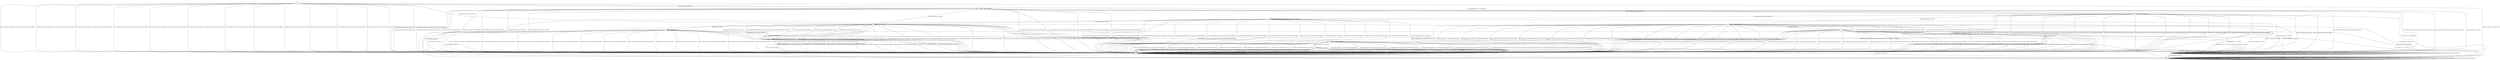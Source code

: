 digraph g {

	s0 [shape="circle" label="s0"];
	s1 [shape="circle" label="s1"];
	s2 [shape="circle" label="s2"];
	s3 [shape="circle" label="s3"];
	s4 [shape="circle" label="s4"];
	s5 [shape="circle" label="s5"];
	s6 [shape="circle" label="s6"];
	s7 [shape="circle" label="s7"];
	s8 [shape="circle" label="s8"];
	s9 [shape="circle" label="s9"];
	s10 [shape="circle" label="s10"];
	s11 [shape="circle" label="s11"];
	s12 [shape="circle" label="s12"];
	s13 [shape="circle" label="s13"];
	s14 [shape="circle" label="s14"];
	s0 -> s7 [label="HELLO_VERIFY_REQUEST / CLIENT_HELLO+"];
	s0 -> s2 [label="ECDH_SERVER_HELLO / CLIENT_HELLO"];
	s0 -> s1 [label="ECDH_SERVER_KEY_EXCHANGE / CLIENT_HELLO|Alert(FATAL,DECODE_ERROR)"];
	s0 -> s1 [label="RSA_SIGN_CERTIFICATE_REQUEST / CLIENT_HELLO|Alert(FATAL,DECODE_ERROR)"];
	s0 -> s1 [label="RSA_FIXED_ECDH_CERTIFICATE_REQUEST / CLIENT_HELLO|Alert(FATAL,DECODE_ERROR)"];
	s0 -> s1 [label="RSA_FIXED_DH_CERTIFICATE_REQUEST / CLIENT_HELLO|Alert(FATAL,DECODE_ERROR)"];
	s0 -> s1 [label="DSS_SIGN_CERTIFICATE_REQUEST / CLIENT_HELLO|Alert(FATAL,DECODE_ERROR)"];
	s0 -> s1 [label="DSS_FIXED_DH_CERTIFICATE_REQUEST / CLIENT_HELLO|Alert(FATAL,DECODE_ERROR)"];
	s0 -> s1 [label="ECDSA_SIGN_CERTIFICATE_REQUEST / CLIENT_HELLO|Alert(FATAL,DECODE_ERROR)"];
	s0 -> s1 [label="HELLO_REQUEST / CLIENT_HELLO|Alert(FATAL,DECODE_ERROR)"];
	s0 -> s1 [label="SERVER_HELLO_DONE / CLIENT_HELLO|Alert(FATAL,DECODE_ERROR)"];
	s0 -> s3 [label="CHANGE_CIPHER_SPEC / CLIENT_HELLO"];
	s0 -> s1 [label="FINISHED / CLIENT_HELLO|Alert(FATAL,DECODE_ERROR)"];
	s0 -> s4 [label="APPLICATION / CLIENT_HELLO"];
	s0 -> s1 [label="CERTIFICATE / CLIENT_HELLO|Alert(FATAL,DECODE_ERROR)"];
	s0 -> s1 [label="EMPTY_CERTIFICATE / CLIENT_HELLO|Alert(FATAL,DECODE_ERROR)"];
	s0 -> s1 [label="Alert(WARNING,CLOSE_NOTIFY) / CLIENT_HELLO"];
	s0 -> s1 [label="Alert(FATAL,UNEXPECTED_MESSAGE) / CLIENT_HELLO"];
	s1 -> s1 [label="HELLO_VERIFY_REQUEST / SOCKET_CLOSED"];
	s1 -> s1 [label="ECDH_SERVER_HELLO / SOCKET_CLOSED"];
	s1 -> s1 [label="ECDH_SERVER_KEY_EXCHANGE / SOCKET_CLOSED"];
	s1 -> s1 [label="RSA_SIGN_CERTIFICATE_REQUEST / SOCKET_CLOSED"];
	s1 -> s1 [label="RSA_FIXED_ECDH_CERTIFICATE_REQUEST / SOCKET_CLOSED"];
	s1 -> s1 [label="RSA_FIXED_DH_CERTIFICATE_REQUEST / SOCKET_CLOSED"];
	s1 -> s1 [label="DSS_SIGN_CERTIFICATE_REQUEST / SOCKET_CLOSED"];
	s1 -> s1 [label="DSS_FIXED_DH_CERTIFICATE_REQUEST / SOCKET_CLOSED"];
	s1 -> s1 [label="ECDSA_SIGN_CERTIFICATE_REQUEST / SOCKET_CLOSED"];
	s1 -> s1 [label="HELLO_REQUEST / SOCKET_CLOSED"];
	s1 -> s1 [label="SERVER_HELLO_DONE / SOCKET_CLOSED"];
	s1 -> s1 [label="CHANGE_CIPHER_SPEC / SOCKET_CLOSED"];
	s1 -> s1 [label="FINISHED / SOCKET_CLOSED"];
	s1 -> s1 [label="APPLICATION / SOCKET_CLOSED"];
	s1 -> s1 [label="CERTIFICATE / SOCKET_CLOSED"];
	s1 -> s1 [label="EMPTY_CERTIFICATE / SOCKET_CLOSED"];
	s1 -> s1 [label="Alert(WARNING,CLOSE_NOTIFY) / SOCKET_CLOSED"];
	s1 -> s1 [label="Alert(FATAL,UNEXPECTED_MESSAGE) / SOCKET_CLOSED"];
	s2 -> s1 [label="HELLO_VERIFY_REQUEST / Alert(FATAL,DECODE_ERROR)"];
	s2 -> s1 [label="ECDH_SERVER_HELLO / Alert(FATAL,DECODE_ERROR)"];
	s2 -> s1 [label="ECDH_SERVER_KEY_EXCHANGE / Alert(FATAL,DECODE_ERROR)"];
	s2 -> s1 [label="RSA_SIGN_CERTIFICATE_REQUEST / Alert(FATAL,DECODE_ERROR)"];
	s2 -> s1 [label="RSA_FIXED_ECDH_CERTIFICATE_REQUEST / Alert(FATAL,DECODE_ERROR)"];
	s2 -> s1 [label="RSA_FIXED_DH_CERTIFICATE_REQUEST / Alert(FATAL,DECODE_ERROR)"];
	s2 -> s1 [label="DSS_SIGN_CERTIFICATE_REQUEST / Alert(FATAL,DECODE_ERROR)"];
	s2 -> s1 [label="DSS_FIXED_DH_CERTIFICATE_REQUEST / Alert(FATAL,DECODE_ERROR)"];
	s2 -> s1 [label="ECDSA_SIGN_CERTIFICATE_REQUEST / Alert(FATAL,DECODE_ERROR)"];
	s2 -> s5 [label="HELLO_REQUEST / TIMEOUT"];
	s2 -> s1 [label="SERVER_HELLO_DONE / Alert(FATAL,DECODE_ERROR)"];
	s2 -> s3 [label="CHANGE_CIPHER_SPEC / TIMEOUT"];
	s2 -> s1 [label="FINISHED / Alert(FATAL,DECODE_ERROR)"];
	s2 -> s2 [label="APPLICATION / TIMEOUT"];
	s2 -> s6 [label="CERTIFICATE / TIMEOUT"];
	s2 -> s1 [label="EMPTY_CERTIFICATE / Alert(FATAL,DECODE_ERROR)"];
	s2 -> s1 [label="Alert(WARNING,CLOSE_NOTIFY) / TIMEOUT"];
	s2 -> s1 [label="Alert(FATAL,UNEXPECTED_MESSAGE) / TIMEOUT"];
	s3 -> s3 [label="HELLO_VERIFY_REQUEST / TIMEOUT"];
	s3 -> s3 [label="ECDH_SERVER_HELLO / TIMEOUT"];
	s3 -> s3 [label="ECDH_SERVER_KEY_EXCHANGE / TIMEOUT"];
	s3 -> s3 [label="RSA_SIGN_CERTIFICATE_REQUEST / TIMEOUT"];
	s3 -> s3 [label="RSA_FIXED_ECDH_CERTIFICATE_REQUEST / TIMEOUT"];
	s3 -> s3 [label="RSA_FIXED_DH_CERTIFICATE_REQUEST / TIMEOUT"];
	s3 -> s3 [label="DSS_SIGN_CERTIFICATE_REQUEST / TIMEOUT"];
	s3 -> s3 [label="DSS_FIXED_DH_CERTIFICATE_REQUEST / TIMEOUT"];
	s3 -> s3 [label="ECDSA_SIGN_CERTIFICATE_REQUEST / TIMEOUT"];
	s3 -> s5 [label="HELLO_REQUEST / TIMEOUT"];
	s3 -> s3 [label="SERVER_HELLO_DONE / TIMEOUT"];
	s3 -> s3 [label="CHANGE_CIPHER_SPEC / TIMEOUT"];
	s3 -> s3 [label="FINISHED / TIMEOUT"];
	s3 -> s3 [label="APPLICATION / TIMEOUT"];
	s3 -> s3 [label="CERTIFICATE / TIMEOUT"];
	s3 -> s3 [label="EMPTY_CERTIFICATE / TIMEOUT"];
	s3 -> s3 [label="Alert(WARNING,CLOSE_NOTIFY) / TIMEOUT"];
	s3 -> s3 [label="Alert(FATAL,UNEXPECTED_MESSAGE) / TIMEOUT"];
	s4 -> s7 [label="HELLO_VERIFY_REQUEST / CLIENT_HELLO"];
	s4 -> s2 [label="ECDH_SERVER_HELLO / TIMEOUT"];
	s4 -> s1 [label="ECDH_SERVER_KEY_EXCHANGE / Alert(FATAL,DECODE_ERROR)"];
	s4 -> s1 [label="RSA_SIGN_CERTIFICATE_REQUEST / Alert(FATAL,DECODE_ERROR)"];
	s4 -> s1 [label="RSA_FIXED_ECDH_CERTIFICATE_REQUEST / Alert(FATAL,DECODE_ERROR)"];
	s4 -> s1 [label="RSA_FIXED_DH_CERTIFICATE_REQUEST / Alert(FATAL,DECODE_ERROR)"];
	s4 -> s1 [label="DSS_SIGN_CERTIFICATE_REQUEST / Alert(FATAL,DECODE_ERROR)"];
	s4 -> s1 [label="DSS_FIXED_DH_CERTIFICATE_REQUEST / Alert(FATAL,DECODE_ERROR)"];
	s4 -> s1 [label="ECDSA_SIGN_CERTIFICATE_REQUEST / Alert(FATAL,DECODE_ERROR)"];
	s4 -> s1 [label="HELLO_REQUEST / Alert(FATAL,DECODE_ERROR)"];
	s4 -> s1 [label="SERVER_HELLO_DONE / Alert(FATAL,DECODE_ERROR)"];
	s4 -> s3 [label="CHANGE_CIPHER_SPEC / TIMEOUT"];
	s4 -> s1 [label="FINISHED / Alert(FATAL,DECODE_ERROR)"];
	s4 -> s4 [label="APPLICATION / TIMEOUT"];
	s4 -> s1 [label="CERTIFICATE / Alert(FATAL,DECODE_ERROR)"];
	s4 -> s1 [label="EMPTY_CERTIFICATE / Alert(FATAL,DECODE_ERROR)"];
	s4 -> s1 [label="Alert(WARNING,CLOSE_NOTIFY) / TIMEOUT"];
	s4 -> s1 [label="Alert(FATAL,UNEXPECTED_MESSAGE) / TIMEOUT"];
	s5 -> s5 [label="HELLO_VERIFY_REQUEST / DISABLED"];
	s5 -> s5 [label="ECDH_SERVER_HELLO / DISABLED"];
	s5 -> s5 [label="ECDH_SERVER_KEY_EXCHANGE / DISABLED"];
	s5 -> s5 [label="RSA_SIGN_CERTIFICATE_REQUEST / DISABLED"];
	s5 -> s5 [label="RSA_FIXED_ECDH_CERTIFICATE_REQUEST / DISABLED"];
	s5 -> s5 [label="RSA_FIXED_DH_CERTIFICATE_REQUEST / DISABLED"];
	s5 -> s5 [label="DSS_SIGN_CERTIFICATE_REQUEST / DISABLED"];
	s5 -> s5 [label="DSS_FIXED_DH_CERTIFICATE_REQUEST / DISABLED"];
	s5 -> s5 [label="ECDSA_SIGN_CERTIFICATE_REQUEST / DISABLED"];
	s5 -> s5 [label="HELLO_REQUEST / DISABLED"];
	s5 -> s5 [label="SERVER_HELLO_DONE / DISABLED"];
	s5 -> s5 [label="CHANGE_CIPHER_SPEC / DISABLED"];
	s5 -> s5 [label="FINISHED / DISABLED"];
	s5 -> s5 [label="APPLICATION / DISABLED"];
	s5 -> s5 [label="CERTIFICATE / DISABLED"];
	s5 -> s5 [label="EMPTY_CERTIFICATE / DISABLED"];
	s5 -> s5 [label="Alert(WARNING,CLOSE_NOTIFY) / DISABLED"];
	s5 -> s5 [label="Alert(FATAL,UNEXPECTED_MESSAGE) / DISABLED"];
	s6 -> s1 [label="HELLO_VERIFY_REQUEST / Alert(FATAL,UNEXPECTED_MESSAGE)"];
	s6 -> s1 [label="ECDH_SERVER_HELLO / Alert(FATAL,UNEXPECTED_MESSAGE)"];
	s6 -> s10 [label="ECDH_SERVER_KEY_EXCHANGE / TIMEOUT"];
	s6 -> s1 [label="RSA_SIGN_CERTIFICATE_REQUEST / Alert(FATAL,UNEXPECTED_MESSAGE)"];
	s6 -> s1 [label="RSA_FIXED_ECDH_CERTIFICATE_REQUEST / Alert(FATAL,UNEXPECTED_MESSAGE)"];
	s6 -> s1 [label="RSA_FIXED_DH_CERTIFICATE_REQUEST / Alert(FATAL,UNEXPECTED_MESSAGE)"];
	s6 -> s1 [label="DSS_SIGN_CERTIFICATE_REQUEST / Alert(FATAL,UNEXPECTED_MESSAGE)"];
	s6 -> s1 [label="DSS_FIXED_DH_CERTIFICATE_REQUEST / Alert(FATAL,UNEXPECTED_MESSAGE)"];
	s6 -> s1 [label="ECDSA_SIGN_CERTIFICATE_REQUEST / Alert(FATAL,UNEXPECTED_MESSAGE)"];
	s6 -> s5 [label="HELLO_REQUEST / TIMEOUT"];
	s6 -> s1 [label="SERVER_HELLO_DONE / Alert(FATAL,UNEXPECTED_MESSAGE)"];
	s6 -> s3 [label="CHANGE_CIPHER_SPEC / TIMEOUT"];
	s6 -> s1 [label="FINISHED / Alert(FATAL,UNEXPECTED_MESSAGE)"];
	s6 -> s6 [label="APPLICATION / TIMEOUT"];
	s6 -> s1 [label="CERTIFICATE / Alert(FATAL,UNEXPECTED_MESSAGE)"];
	s6 -> s1 [label="EMPTY_CERTIFICATE / Alert(FATAL,UNEXPECTED_MESSAGE)"];
	s6 -> s1 [label="Alert(WARNING,CLOSE_NOTIFY) / TIMEOUT"];
	s6 -> s1 [label="Alert(FATAL,UNEXPECTED_MESSAGE) / TIMEOUT"];
	s7 -> s8 [label="HELLO_VERIFY_REQUEST / CLIENT_HELLO"];
	s7 -> s9 [label="ECDH_SERVER_HELLO / TIMEOUT"];
	s7 -> s1 [label="ECDH_SERVER_KEY_EXCHANGE / Alert(FATAL,DECODE_ERROR)"];
	s7 -> s1 [label="RSA_SIGN_CERTIFICATE_REQUEST / Alert(FATAL,DECODE_ERROR)"];
	s7 -> s1 [label="RSA_FIXED_ECDH_CERTIFICATE_REQUEST / Alert(FATAL,DECODE_ERROR)"];
	s7 -> s1 [label="RSA_FIXED_DH_CERTIFICATE_REQUEST / Alert(FATAL,DECODE_ERROR)"];
	s7 -> s1 [label="DSS_SIGN_CERTIFICATE_REQUEST / Alert(FATAL,DECODE_ERROR)"];
	s7 -> s1 [label="DSS_FIXED_DH_CERTIFICATE_REQUEST / Alert(FATAL,DECODE_ERROR)"];
	s7 -> s1 [label="ECDSA_SIGN_CERTIFICATE_REQUEST / Alert(FATAL,DECODE_ERROR)"];
	s7 -> s5 [label="HELLO_REQUEST / CLIENT_HELLO"];
	s7 -> s1 [label="SERVER_HELLO_DONE / Alert(FATAL,DECODE_ERROR)"];
	s7 -> s3 [label="CHANGE_CIPHER_SPEC / TIMEOUT"];
	s7 -> s1 [label="FINISHED / Alert(FATAL,DECODE_ERROR)"];
	s7 -> s7 [label="APPLICATION / TIMEOUT"];
	s7 -> s1 [label="CERTIFICATE / Alert(FATAL,DECODE_ERROR)"];
	s7 -> s1 [label="EMPTY_CERTIFICATE / Alert(FATAL,DECODE_ERROR)"];
	s7 -> s1 [label="Alert(WARNING,CLOSE_NOTIFY) / TIMEOUT"];
	s7 -> s1 [label="Alert(FATAL,UNEXPECTED_MESSAGE) / TIMEOUT"];
	s8 -> s8 [label="HELLO_VERIFY_REQUEST / CLIENT_HELLO"];
	s8 -> s2 [label="ECDH_SERVER_HELLO / TIMEOUT"];
	s8 -> s1 [label="ECDH_SERVER_KEY_EXCHANGE / Alert(FATAL,DECODE_ERROR)"];
	s8 -> s1 [label="RSA_SIGN_CERTIFICATE_REQUEST / Alert(FATAL,DECODE_ERROR)"];
	s8 -> s1 [label="RSA_FIXED_ECDH_CERTIFICATE_REQUEST / Alert(FATAL,DECODE_ERROR)"];
	s8 -> s1 [label="RSA_FIXED_DH_CERTIFICATE_REQUEST / Alert(FATAL,DECODE_ERROR)"];
	s8 -> s1 [label="DSS_SIGN_CERTIFICATE_REQUEST / Alert(FATAL,DECODE_ERROR)"];
	s8 -> s1 [label="DSS_FIXED_DH_CERTIFICATE_REQUEST / Alert(FATAL,DECODE_ERROR)"];
	s8 -> s1 [label="ECDSA_SIGN_CERTIFICATE_REQUEST / Alert(FATAL,DECODE_ERROR)"];
	s8 -> s5 [label="HELLO_REQUEST / TIMEOUT"];
	s8 -> s1 [label="SERVER_HELLO_DONE / Alert(FATAL,DECODE_ERROR)"];
	s8 -> s3 [label="CHANGE_CIPHER_SPEC / TIMEOUT"];
	s8 -> s1 [label="FINISHED / Alert(FATAL,DECODE_ERROR)"];
	s8 -> s8 [label="APPLICATION / TIMEOUT"];
	s8 -> s1 [label="CERTIFICATE / Alert(FATAL,DECODE_ERROR)"];
	s8 -> s1 [label="EMPTY_CERTIFICATE / Alert(FATAL,DECODE_ERROR)"];
	s8 -> s1 [label="Alert(WARNING,CLOSE_NOTIFY) / TIMEOUT"];
	s8 -> s1 [label="Alert(FATAL,UNEXPECTED_MESSAGE) / TIMEOUT"];
	s9 -> s1 [label="HELLO_VERIFY_REQUEST / Alert(FATAL,DECODE_ERROR)"];
	s9 -> s1 [label="ECDH_SERVER_HELLO / Alert(FATAL,DECODE_ERROR)"];
	s9 -> s1 [label="ECDH_SERVER_KEY_EXCHANGE / Alert(FATAL,DECODE_ERROR)"];
	s9 -> s1 [label="RSA_SIGN_CERTIFICATE_REQUEST / Alert(FATAL,DECODE_ERROR)"];
	s9 -> s1 [label="RSA_FIXED_ECDH_CERTIFICATE_REQUEST / Alert(FATAL,DECODE_ERROR)"];
	s9 -> s1 [label="RSA_FIXED_DH_CERTIFICATE_REQUEST / Alert(FATAL,DECODE_ERROR)"];
	s9 -> s1 [label="DSS_SIGN_CERTIFICATE_REQUEST / Alert(FATAL,DECODE_ERROR)"];
	s9 -> s1 [label="DSS_FIXED_DH_CERTIFICATE_REQUEST / Alert(FATAL,DECODE_ERROR)"];
	s9 -> s1 [label="ECDSA_SIGN_CERTIFICATE_REQUEST / Alert(FATAL,DECODE_ERROR)"];
	s9 -> s5 [label="HELLO_REQUEST / CLIENT_HELLO"];
	s9 -> s1 [label="SERVER_HELLO_DONE / Alert(FATAL,DECODE_ERROR)"];
	s9 -> s3 [label="CHANGE_CIPHER_SPEC / TIMEOUT"];
	s9 -> s1 [label="FINISHED / Alert(FATAL,DECODE_ERROR)"];
	s9 -> s9 [label="APPLICATION / TIMEOUT"];
	s9 -> s11 [label="CERTIFICATE / TIMEOUT"];
	s9 -> s1 [label="EMPTY_CERTIFICATE / Alert(FATAL,DECODE_ERROR)"];
	s9 -> s1 [label="Alert(WARNING,CLOSE_NOTIFY) / TIMEOUT"];
	s9 -> s1 [label="Alert(FATAL,UNEXPECTED_MESSAGE) / TIMEOUT"];
	s10 -> s1 [label="HELLO_VERIFY_REQUEST / Alert(FATAL,DECODE_ERROR)"];
	s10 -> s1 [label="ECDH_SERVER_HELLO / Alert(FATAL,DECODE_ERROR)"];
	s10 -> s1 [label="ECDH_SERVER_KEY_EXCHANGE / Alert(FATAL,DECODE_ERROR)"];
	s10 -> s2 [label="RSA_SIGN_CERTIFICATE_REQUEST / TIMEOUT"];
	s10 -> s2 [label="RSA_FIXED_ECDH_CERTIFICATE_REQUEST / TIMEOUT"];
	s10 -> s2 [label="RSA_FIXED_DH_CERTIFICATE_REQUEST / TIMEOUT"];
	s10 -> s2 [label="DSS_SIGN_CERTIFICATE_REQUEST / TIMEOUT"];
	s10 -> s2 [label="DSS_FIXED_DH_CERTIFICATE_REQUEST / TIMEOUT"];
	s10 -> s2 [label="ECDSA_SIGN_CERTIFICATE_REQUEST / TIMEOUT"];
	s10 -> s5 [label="HELLO_REQUEST / TIMEOUT"];
	s10 -> s13 [label="SERVER_HELLO_DONE / ECDH_CLIENT_KEY_EXCHANGE|CHANGE_CIPHER_SPEC|FINISHED"];
	s10 -> s3 [label="CHANGE_CIPHER_SPEC / TIMEOUT"];
	s10 -> s1 [label="FINISHED / Alert(FATAL,DECODE_ERROR)"];
	s10 -> s10 [label="APPLICATION / TIMEOUT"];
	s10 -> s1 [label="CERTIFICATE / Alert(FATAL,DECODE_ERROR)"];
	s10 -> s1 [label="EMPTY_CERTIFICATE / Alert(FATAL,DECODE_ERROR)"];
	s10 -> s1 [label="Alert(WARNING,CLOSE_NOTIFY) / TIMEOUT"];
	s10 -> s1 [label="Alert(FATAL,UNEXPECTED_MESSAGE) / TIMEOUT"];
	s11 -> s1 [label="HELLO_VERIFY_REQUEST / Alert(FATAL,UNEXPECTED_MESSAGE)"];
	s11 -> s1 [label="ECDH_SERVER_HELLO / Alert(FATAL,UNEXPECTED_MESSAGE)"];
	s11 -> s12 [label="ECDH_SERVER_KEY_EXCHANGE / TIMEOUT"];
	s11 -> s1 [label="RSA_SIGN_CERTIFICATE_REQUEST / Alert(FATAL,UNEXPECTED_MESSAGE)"];
	s11 -> s1 [label="RSA_FIXED_ECDH_CERTIFICATE_REQUEST / Alert(FATAL,UNEXPECTED_MESSAGE)"];
	s11 -> s1 [label="RSA_FIXED_DH_CERTIFICATE_REQUEST / Alert(FATAL,UNEXPECTED_MESSAGE)"];
	s11 -> s1 [label="DSS_SIGN_CERTIFICATE_REQUEST / Alert(FATAL,UNEXPECTED_MESSAGE)"];
	s11 -> s1 [label="DSS_FIXED_DH_CERTIFICATE_REQUEST / Alert(FATAL,UNEXPECTED_MESSAGE)"];
	s11 -> s1 [label="ECDSA_SIGN_CERTIFICATE_REQUEST / Alert(FATAL,UNEXPECTED_MESSAGE)"];
	s11 -> s5 [label="HELLO_REQUEST / CLIENT_HELLO"];
	s11 -> s1 [label="SERVER_HELLO_DONE / Alert(FATAL,UNEXPECTED_MESSAGE)"];
	s11 -> s3 [label="CHANGE_CIPHER_SPEC / TIMEOUT"];
	s11 -> s1 [label="FINISHED / Alert(FATAL,UNEXPECTED_MESSAGE)"];
	s11 -> s11 [label="APPLICATION / TIMEOUT"];
	s11 -> s1 [label="CERTIFICATE / Alert(FATAL,UNEXPECTED_MESSAGE)"];
	s11 -> s1 [label="EMPTY_CERTIFICATE / Alert(FATAL,UNEXPECTED_MESSAGE)"];
	s11 -> s1 [label="Alert(WARNING,CLOSE_NOTIFY) / TIMEOUT"];
	s11 -> s1 [label="Alert(FATAL,UNEXPECTED_MESSAGE) / TIMEOUT"];
	s12 -> s1 [label="HELLO_VERIFY_REQUEST / Alert(FATAL,DECODE_ERROR)"];
	s12 -> s1 [label="ECDH_SERVER_HELLO / Alert(FATAL,DECODE_ERROR)"];
	s12 -> s1 [label="ECDH_SERVER_KEY_EXCHANGE / Alert(FATAL,DECODE_ERROR)"];
	s12 -> s9 [label="RSA_SIGN_CERTIFICATE_REQUEST / TIMEOUT"];
	s12 -> s9 [label="RSA_FIXED_ECDH_CERTIFICATE_REQUEST / TIMEOUT"];
	s12 -> s9 [label="RSA_FIXED_DH_CERTIFICATE_REQUEST / TIMEOUT"];
	s12 -> s9 [label="DSS_SIGN_CERTIFICATE_REQUEST / TIMEOUT"];
	s12 -> s9 [label="DSS_FIXED_DH_CERTIFICATE_REQUEST / TIMEOUT"];
	s12 -> s9 [label="ECDSA_SIGN_CERTIFICATE_REQUEST / TIMEOUT"];
	s12 -> s5 [label="HELLO_REQUEST / CLIENT_HELLO"];
	s12 -> s13 [label="SERVER_HELLO_DONE / ECDH_CLIENT_KEY_EXCHANGE|CHANGE_CIPHER_SPEC|FINISHED"];
	s12 -> s3 [label="CHANGE_CIPHER_SPEC / TIMEOUT"];
	s12 -> s1 [label="FINISHED / Alert(FATAL,DECODE_ERROR)"];
	s12 -> s12 [label="APPLICATION / TIMEOUT"];
	s12 -> s1 [label="CERTIFICATE / Alert(FATAL,DECODE_ERROR)"];
	s12 -> s1 [label="EMPTY_CERTIFICATE / Alert(FATAL,DECODE_ERROR)"];
	s12 -> s1 [label="Alert(WARNING,CLOSE_NOTIFY) / TIMEOUT"];
	s12 -> s1 [label="Alert(FATAL,UNEXPECTED_MESSAGE) / TIMEOUT"];
	s13 -> s1 [label="HELLO_VERIFY_REQUEST / Alert(FATAL,UNEXPECTED_MESSAGE)"];
	s13 -> s1 [label="ECDH_SERVER_HELLO / Alert(FATAL,UNEXPECTED_MESSAGE)"];
	s13 -> s1 [label="ECDH_SERVER_KEY_EXCHANGE / Alert(FATAL,UNEXPECTED_MESSAGE)"];
	s13 -> s1 [label="RSA_SIGN_CERTIFICATE_REQUEST / Alert(FATAL,UNEXPECTED_MESSAGE)"];
	s13 -> s1 [label="RSA_FIXED_ECDH_CERTIFICATE_REQUEST / Alert(FATAL,UNEXPECTED_MESSAGE)"];
	s13 -> s1 [label="RSA_FIXED_DH_CERTIFICATE_REQUEST / Alert(FATAL,UNEXPECTED_MESSAGE)"];
	s13 -> s1 [label="DSS_SIGN_CERTIFICATE_REQUEST / Alert(FATAL,UNEXPECTED_MESSAGE)"];
	s13 -> s1 [label="DSS_FIXED_DH_CERTIFICATE_REQUEST / Alert(FATAL,UNEXPECTED_MESSAGE)"];
	s13 -> s1 [label="ECDSA_SIGN_CERTIFICATE_REQUEST / Alert(FATAL,UNEXPECTED_MESSAGE)"];
	s13 -> s5 [label="HELLO_REQUEST / TIMEOUT"];
	s13 -> s1 [label="SERVER_HELLO_DONE / Alert(FATAL,UNEXPECTED_MESSAGE)"];
	s13 -> s14 [label="CHANGE_CIPHER_SPEC / TIMEOUT"];
	s13 -> s1 [label="FINISHED / Alert(FATAL,UNEXPECTED_MESSAGE)"];
	s13 -> s13 [label="APPLICATION / TIMEOUT"];
	s13 -> s1 [label="CERTIFICATE / Alert(FATAL,UNEXPECTED_MESSAGE)"];
	s13 -> s1 [label="EMPTY_CERTIFICATE / Alert(FATAL,UNEXPECTED_MESSAGE)"];
	s13 -> s1 [label="Alert(WARNING,CLOSE_NOTIFY) / TIMEOUT"];
	s13 -> s1 [label="Alert(FATAL,UNEXPECTED_MESSAGE) / TIMEOUT"];
	s14 -> s1 [label="HELLO_VERIFY_REQUEST / Alert(FATAL,DECODE_ERROR)"];
	s14 -> s1 [label="ECDH_SERVER_HELLO / Alert(FATAL,DECODE_ERROR)"];
	s14 -> s1 [label="ECDH_SERVER_KEY_EXCHANGE / Alert(FATAL,DECODE_ERROR)"];
	s14 -> s1 [label="RSA_SIGN_CERTIFICATE_REQUEST / Alert(FATAL,DECODE_ERROR)"];
	s14 -> s1 [label="RSA_FIXED_ECDH_CERTIFICATE_REQUEST / Alert(FATAL,DECODE_ERROR)"];
	s14 -> s1 [label="RSA_FIXED_DH_CERTIFICATE_REQUEST / Alert(FATAL,DECODE_ERROR)"];
	s14 -> s1 [label="DSS_SIGN_CERTIFICATE_REQUEST / Alert(FATAL,DECODE_ERROR)"];
	s14 -> s1 [label="DSS_FIXED_DH_CERTIFICATE_REQUEST / Alert(FATAL,DECODE_ERROR)"];
	s14 -> s1 [label="ECDSA_SIGN_CERTIFICATE_REQUEST / Alert(FATAL,DECODE_ERROR)"];
	s14 -> s5 [label="HELLO_REQUEST / TIMEOUT"];
	s14 -> s1 [label="SERVER_HELLO_DONE / Alert(FATAL,DECODE_ERROR)"];
	s14 -> s3 [label="CHANGE_CIPHER_SPEC / TIMEOUT"];
	s14 -> s3 [label="FINISHED / TIMEOUT"];
	s14 -> s14 [label="APPLICATION / TIMEOUT"];
	s14 -> s1 [label="CERTIFICATE / Alert(FATAL,DECODE_ERROR)"];
	s14 -> s1 [label="EMPTY_CERTIFICATE / Alert(FATAL,DECODE_ERROR)"];
	s14 -> s1 [label="Alert(WARNING,CLOSE_NOTIFY) / TIMEOUT"];
	s14 -> s1 [label="Alert(FATAL,UNEXPECTED_MESSAGE) / TIMEOUT"];

__start0 [label="" shape="none" width="0" height="0"];
__start0 -> s0;

}
